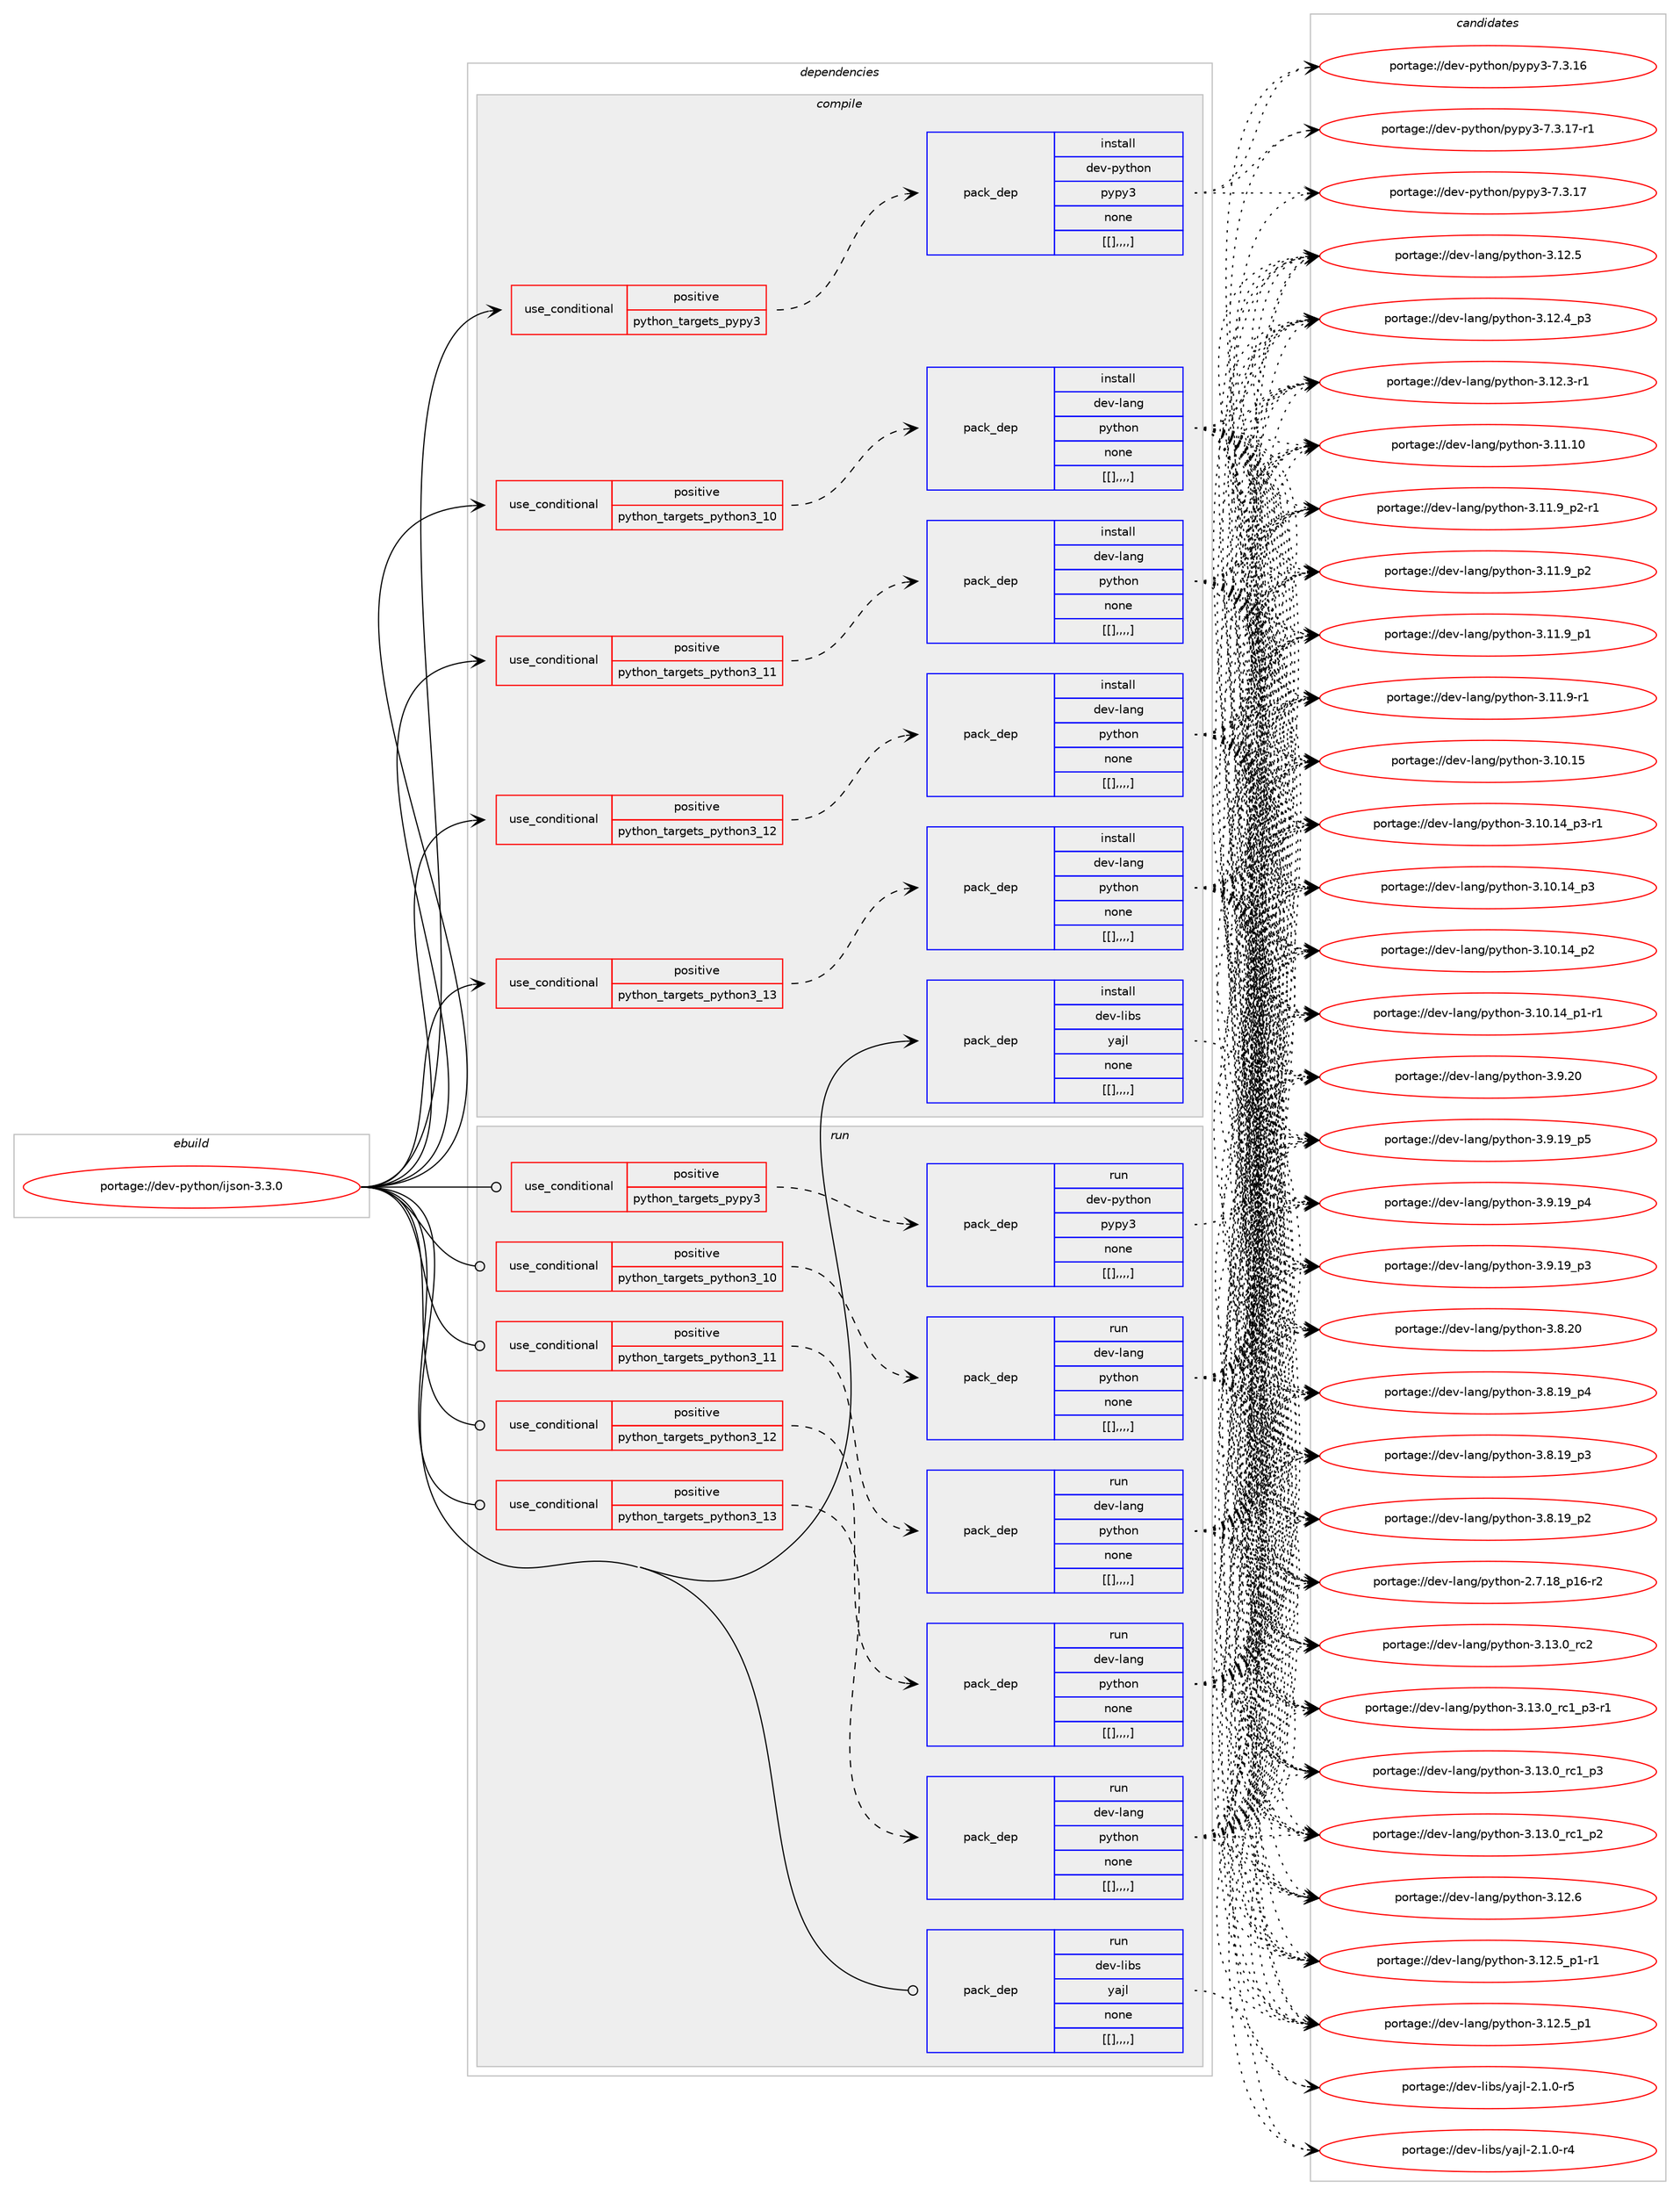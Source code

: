 digraph prolog {

# *************
# Graph options
# *************

newrank=true;
concentrate=true;
compound=true;
graph [rankdir=LR,fontname=Helvetica,fontsize=10,ranksep=1.5];#, ranksep=2.5, nodesep=0.2];
edge  [arrowhead=vee];
node  [fontname=Helvetica,fontsize=10];

# **********
# The ebuild
# **********

subgraph cluster_leftcol {
color=gray;
label=<<i>ebuild</i>>;
id [label="portage://dev-python/ijson-3.3.0", color=red, width=4, href="../dev-python/ijson-3.3.0.svg"];
}

# ****************
# The dependencies
# ****************

subgraph cluster_midcol {
color=gray;
label=<<i>dependencies</i>>;
subgraph cluster_compile {
fillcolor="#eeeeee";
style=filled;
label=<<i>compile</i>>;
subgraph cond34089 {
dependency149021 [label=<<TABLE BORDER="0" CELLBORDER="1" CELLSPACING="0" CELLPADDING="4"><TR><TD ROWSPAN="3" CELLPADDING="10">use_conditional</TD></TR><TR><TD>positive</TD></TR><TR><TD>python_targets_pypy3</TD></TR></TABLE>>, shape=none, color=red];
subgraph pack113714 {
dependency149022 [label=<<TABLE BORDER="0" CELLBORDER="1" CELLSPACING="0" CELLPADDING="4" WIDTH="220"><TR><TD ROWSPAN="6" CELLPADDING="30">pack_dep</TD></TR><TR><TD WIDTH="110">install</TD></TR><TR><TD>dev-python</TD></TR><TR><TD>pypy3</TD></TR><TR><TD>none</TD></TR><TR><TD>[[],,,,]</TD></TR></TABLE>>, shape=none, color=blue];
}
dependency149021:e -> dependency149022:w [weight=20,style="dashed",arrowhead="vee"];
}
id:e -> dependency149021:w [weight=20,style="solid",arrowhead="vee"];
subgraph cond34090 {
dependency149023 [label=<<TABLE BORDER="0" CELLBORDER="1" CELLSPACING="0" CELLPADDING="4"><TR><TD ROWSPAN="3" CELLPADDING="10">use_conditional</TD></TR><TR><TD>positive</TD></TR><TR><TD>python_targets_python3_10</TD></TR></TABLE>>, shape=none, color=red];
subgraph pack113715 {
dependency149024 [label=<<TABLE BORDER="0" CELLBORDER="1" CELLSPACING="0" CELLPADDING="4" WIDTH="220"><TR><TD ROWSPAN="6" CELLPADDING="30">pack_dep</TD></TR><TR><TD WIDTH="110">install</TD></TR><TR><TD>dev-lang</TD></TR><TR><TD>python</TD></TR><TR><TD>none</TD></TR><TR><TD>[[],,,,]</TD></TR></TABLE>>, shape=none, color=blue];
}
dependency149023:e -> dependency149024:w [weight=20,style="dashed",arrowhead="vee"];
}
id:e -> dependency149023:w [weight=20,style="solid",arrowhead="vee"];
subgraph cond34091 {
dependency149025 [label=<<TABLE BORDER="0" CELLBORDER="1" CELLSPACING="0" CELLPADDING="4"><TR><TD ROWSPAN="3" CELLPADDING="10">use_conditional</TD></TR><TR><TD>positive</TD></TR><TR><TD>python_targets_python3_11</TD></TR></TABLE>>, shape=none, color=red];
subgraph pack113716 {
dependency149026 [label=<<TABLE BORDER="0" CELLBORDER="1" CELLSPACING="0" CELLPADDING="4" WIDTH="220"><TR><TD ROWSPAN="6" CELLPADDING="30">pack_dep</TD></TR><TR><TD WIDTH="110">install</TD></TR><TR><TD>dev-lang</TD></TR><TR><TD>python</TD></TR><TR><TD>none</TD></TR><TR><TD>[[],,,,]</TD></TR></TABLE>>, shape=none, color=blue];
}
dependency149025:e -> dependency149026:w [weight=20,style="dashed",arrowhead="vee"];
}
id:e -> dependency149025:w [weight=20,style="solid",arrowhead="vee"];
subgraph cond34092 {
dependency149027 [label=<<TABLE BORDER="0" CELLBORDER="1" CELLSPACING="0" CELLPADDING="4"><TR><TD ROWSPAN="3" CELLPADDING="10">use_conditional</TD></TR><TR><TD>positive</TD></TR><TR><TD>python_targets_python3_12</TD></TR></TABLE>>, shape=none, color=red];
subgraph pack113717 {
dependency149028 [label=<<TABLE BORDER="0" CELLBORDER="1" CELLSPACING="0" CELLPADDING="4" WIDTH="220"><TR><TD ROWSPAN="6" CELLPADDING="30">pack_dep</TD></TR><TR><TD WIDTH="110">install</TD></TR><TR><TD>dev-lang</TD></TR><TR><TD>python</TD></TR><TR><TD>none</TD></TR><TR><TD>[[],,,,]</TD></TR></TABLE>>, shape=none, color=blue];
}
dependency149027:e -> dependency149028:w [weight=20,style="dashed",arrowhead="vee"];
}
id:e -> dependency149027:w [weight=20,style="solid",arrowhead="vee"];
subgraph cond34093 {
dependency149029 [label=<<TABLE BORDER="0" CELLBORDER="1" CELLSPACING="0" CELLPADDING="4"><TR><TD ROWSPAN="3" CELLPADDING="10">use_conditional</TD></TR><TR><TD>positive</TD></TR><TR><TD>python_targets_python3_13</TD></TR></TABLE>>, shape=none, color=red];
subgraph pack113718 {
dependency149030 [label=<<TABLE BORDER="0" CELLBORDER="1" CELLSPACING="0" CELLPADDING="4" WIDTH="220"><TR><TD ROWSPAN="6" CELLPADDING="30">pack_dep</TD></TR><TR><TD WIDTH="110">install</TD></TR><TR><TD>dev-lang</TD></TR><TR><TD>python</TD></TR><TR><TD>none</TD></TR><TR><TD>[[],,,,]</TD></TR></TABLE>>, shape=none, color=blue];
}
dependency149029:e -> dependency149030:w [weight=20,style="dashed",arrowhead="vee"];
}
id:e -> dependency149029:w [weight=20,style="solid",arrowhead="vee"];
subgraph pack113719 {
dependency149031 [label=<<TABLE BORDER="0" CELLBORDER="1" CELLSPACING="0" CELLPADDING="4" WIDTH="220"><TR><TD ROWSPAN="6" CELLPADDING="30">pack_dep</TD></TR><TR><TD WIDTH="110">install</TD></TR><TR><TD>dev-libs</TD></TR><TR><TD>yajl</TD></TR><TR><TD>none</TD></TR><TR><TD>[[],,,,]</TD></TR></TABLE>>, shape=none, color=blue];
}
id:e -> dependency149031:w [weight=20,style="solid",arrowhead="vee"];
}
subgraph cluster_compileandrun {
fillcolor="#eeeeee";
style=filled;
label=<<i>compile and run</i>>;
}
subgraph cluster_run {
fillcolor="#eeeeee";
style=filled;
label=<<i>run</i>>;
subgraph cond34094 {
dependency149032 [label=<<TABLE BORDER="0" CELLBORDER="1" CELLSPACING="0" CELLPADDING="4"><TR><TD ROWSPAN="3" CELLPADDING="10">use_conditional</TD></TR><TR><TD>positive</TD></TR><TR><TD>python_targets_pypy3</TD></TR></TABLE>>, shape=none, color=red];
subgraph pack113720 {
dependency149033 [label=<<TABLE BORDER="0" CELLBORDER="1" CELLSPACING="0" CELLPADDING="4" WIDTH="220"><TR><TD ROWSPAN="6" CELLPADDING="30">pack_dep</TD></TR><TR><TD WIDTH="110">run</TD></TR><TR><TD>dev-python</TD></TR><TR><TD>pypy3</TD></TR><TR><TD>none</TD></TR><TR><TD>[[],,,,]</TD></TR></TABLE>>, shape=none, color=blue];
}
dependency149032:e -> dependency149033:w [weight=20,style="dashed",arrowhead="vee"];
}
id:e -> dependency149032:w [weight=20,style="solid",arrowhead="odot"];
subgraph cond34095 {
dependency149034 [label=<<TABLE BORDER="0" CELLBORDER="1" CELLSPACING="0" CELLPADDING="4"><TR><TD ROWSPAN="3" CELLPADDING="10">use_conditional</TD></TR><TR><TD>positive</TD></TR><TR><TD>python_targets_python3_10</TD></TR></TABLE>>, shape=none, color=red];
subgraph pack113721 {
dependency149035 [label=<<TABLE BORDER="0" CELLBORDER="1" CELLSPACING="0" CELLPADDING="4" WIDTH="220"><TR><TD ROWSPAN="6" CELLPADDING="30">pack_dep</TD></TR><TR><TD WIDTH="110">run</TD></TR><TR><TD>dev-lang</TD></TR><TR><TD>python</TD></TR><TR><TD>none</TD></TR><TR><TD>[[],,,,]</TD></TR></TABLE>>, shape=none, color=blue];
}
dependency149034:e -> dependency149035:w [weight=20,style="dashed",arrowhead="vee"];
}
id:e -> dependency149034:w [weight=20,style="solid",arrowhead="odot"];
subgraph cond34096 {
dependency149036 [label=<<TABLE BORDER="0" CELLBORDER="1" CELLSPACING="0" CELLPADDING="4"><TR><TD ROWSPAN="3" CELLPADDING="10">use_conditional</TD></TR><TR><TD>positive</TD></TR><TR><TD>python_targets_python3_11</TD></TR></TABLE>>, shape=none, color=red];
subgraph pack113722 {
dependency149037 [label=<<TABLE BORDER="0" CELLBORDER="1" CELLSPACING="0" CELLPADDING="4" WIDTH="220"><TR><TD ROWSPAN="6" CELLPADDING="30">pack_dep</TD></TR><TR><TD WIDTH="110">run</TD></TR><TR><TD>dev-lang</TD></TR><TR><TD>python</TD></TR><TR><TD>none</TD></TR><TR><TD>[[],,,,]</TD></TR></TABLE>>, shape=none, color=blue];
}
dependency149036:e -> dependency149037:w [weight=20,style="dashed",arrowhead="vee"];
}
id:e -> dependency149036:w [weight=20,style="solid",arrowhead="odot"];
subgraph cond34097 {
dependency149038 [label=<<TABLE BORDER="0" CELLBORDER="1" CELLSPACING="0" CELLPADDING="4"><TR><TD ROWSPAN="3" CELLPADDING="10">use_conditional</TD></TR><TR><TD>positive</TD></TR><TR><TD>python_targets_python3_12</TD></TR></TABLE>>, shape=none, color=red];
subgraph pack113723 {
dependency149039 [label=<<TABLE BORDER="0" CELLBORDER="1" CELLSPACING="0" CELLPADDING="4" WIDTH="220"><TR><TD ROWSPAN="6" CELLPADDING="30">pack_dep</TD></TR><TR><TD WIDTH="110">run</TD></TR><TR><TD>dev-lang</TD></TR><TR><TD>python</TD></TR><TR><TD>none</TD></TR><TR><TD>[[],,,,]</TD></TR></TABLE>>, shape=none, color=blue];
}
dependency149038:e -> dependency149039:w [weight=20,style="dashed",arrowhead="vee"];
}
id:e -> dependency149038:w [weight=20,style="solid",arrowhead="odot"];
subgraph cond34098 {
dependency149040 [label=<<TABLE BORDER="0" CELLBORDER="1" CELLSPACING="0" CELLPADDING="4"><TR><TD ROWSPAN="3" CELLPADDING="10">use_conditional</TD></TR><TR><TD>positive</TD></TR><TR><TD>python_targets_python3_13</TD></TR></TABLE>>, shape=none, color=red];
subgraph pack113724 {
dependency149041 [label=<<TABLE BORDER="0" CELLBORDER="1" CELLSPACING="0" CELLPADDING="4" WIDTH="220"><TR><TD ROWSPAN="6" CELLPADDING="30">pack_dep</TD></TR><TR><TD WIDTH="110">run</TD></TR><TR><TD>dev-lang</TD></TR><TR><TD>python</TD></TR><TR><TD>none</TD></TR><TR><TD>[[],,,,]</TD></TR></TABLE>>, shape=none, color=blue];
}
dependency149040:e -> dependency149041:w [weight=20,style="dashed",arrowhead="vee"];
}
id:e -> dependency149040:w [weight=20,style="solid",arrowhead="odot"];
subgraph pack113725 {
dependency149042 [label=<<TABLE BORDER="0" CELLBORDER="1" CELLSPACING="0" CELLPADDING="4" WIDTH="220"><TR><TD ROWSPAN="6" CELLPADDING="30">pack_dep</TD></TR><TR><TD WIDTH="110">run</TD></TR><TR><TD>dev-libs</TD></TR><TR><TD>yajl</TD></TR><TR><TD>none</TD></TR><TR><TD>[[],,,,]</TD></TR></TABLE>>, shape=none, color=blue];
}
id:e -> dependency149042:w [weight=20,style="solid",arrowhead="odot"];
}
}

# **************
# The candidates
# **************

subgraph cluster_choices {
rank=same;
color=gray;
label=<<i>candidates</i>>;

subgraph choice113714 {
color=black;
nodesep=1;
choice100101118451121211161041111104711212111212151455546514649554511449 [label="portage://dev-python/pypy3-7.3.17-r1", color=red, width=4,href="../dev-python/pypy3-7.3.17-r1.svg"];
choice10010111845112121116104111110471121211121215145554651464955 [label="portage://dev-python/pypy3-7.3.17", color=red, width=4,href="../dev-python/pypy3-7.3.17.svg"];
choice10010111845112121116104111110471121211121215145554651464954 [label="portage://dev-python/pypy3-7.3.16", color=red, width=4,href="../dev-python/pypy3-7.3.16.svg"];
dependency149022:e -> choice100101118451121211161041111104711212111212151455546514649554511449:w [style=dotted,weight="100"];
dependency149022:e -> choice10010111845112121116104111110471121211121215145554651464955:w [style=dotted,weight="100"];
dependency149022:e -> choice10010111845112121116104111110471121211121215145554651464954:w [style=dotted,weight="100"];
}
subgraph choice113715 {
color=black;
nodesep=1;
choice10010111845108971101034711212111610411111045514649514648951149950 [label="portage://dev-lang/python-3.13.0_rc2", color=red, width=4,href="../dev-lang/python-3.13.0_rc2.svg"];
choice1001011184510897110103471121211161041111104551464951464895114994995112514511449 [label="portage://dev-lang/python-3.13.0_rc1_p3-r1", color=red, width=4,href="../dev-lang/python-3.13.0_rc1_p3-r1.svg"];
choice100101118451089711010347112121116104111110455146495146489511499499511251 [label="portage://dev-lang/python-3.13.0_rc1_p3", color=red, width=4,href="../dev-lang/python-3.13.0_rc1_p3.svg"];
choice100101118451089711010347112121116104111110455146495146489511499499511250 [label="portage://dev-lang/python-3.13.0_rc1_p2", color=red, width=4,href="../dev-lang/python-3.13.0_rc1_p2.svg"];
choice10010111845108971101034711212111610411111045514649504654 [label="portage://dev-lang/python-3.12.6", color=red, width=4,href="../dev-lang/python-3.12.6.svg"];
choice1001011184510897110103471121211161041111104551464950465395112494511449 [label="portage://dev-lang/python-3.12.5_p1-r1", color=red, width=4,href="../dev-lang/python-3.12.5_p1-r1.svg"];
choice100101118451089711010347112121116104111110455146495046539511249 [label="portage://dev-lang/python-3.12.5_p1", color=red, width=4,href="../dev-lang/python-3.12.5_p1.svg"];
choice10010111845108971101034711212111610411111045514649504653 [label="portage://dev-lang/python-3.12.5", color=red, width=4,href="../dev-lang/python-3.12.5.svg"];
choice100101118451089711010347112121116104111110455146495046529511251 [label="portage://dev-lang/python-3.12.4_p3", color=red, width=4,href="../dev-lang/python-3.12.4_p3.svg"];
choice100101118451089711010347112121116104111110455146495046514511449 [label="portage://dev-lang/python-3.12.3-r1", color=red, width=4,href="../dev-lang/python-3.12.3-r1.svg"];
choice1001011184510897110103471121211161041111104551464949464948 [label="portage://dev-lang/python-3.11.10", color=red, width=4,href="../dev-lang/python-3.11.10.svg"];
choice1001011184510897110103471121211161041111104551464949465795112504511449 [label="portage://dev-lang/python-3.11.9_p2-r1", color=red, width=4,href="../dev-lang/python-3.11.9_p2-r1.svg"];
choice100101118451089711010347112121116104111110455146494946579511250 [label="portage://dev-lang/python-3.11.9_p2", color=red, width=4,href="../dev-lang/python-3.11.9_p2.svg"];
choice100101118451089711010347112121116104111110455146494946579511249 [label="portage://dev-lang/python-3.11.9_p1", color=red, width=4,href="../dev-lang/python-3.11.9_p1.svg"];
choice100101118451089711010347112121116104111110455146494946574511449 [label="portage://dev-lang/python-3.11.9-r1", color=red, width=4,href="../dev-lang/python-3.11.9-r1.svg"];
choice1001011184510897110103471121211161041111104551464948464953 [label="portage://dev-lang/python-3.10.15", color=red, width=4,href="../dev-lang/python-3.10.15.svg"];
choice100101118451089711010347112121116104111110455146494846495295112514511449 [label="portage://dev-lang/python-3.10.14_p3-r1", color=red, width=4,href="../dev-lang/python-3.10.14_p3-r1.svg"];
choice10010111845108971101034711212111610411111045514649484649529511251 [label="portage://dev-lang/python-3.10.14_p3", color=red, width=4,href="../dev-lang/python-3.10.14_p3.svg"];
choice10010111845108971101034711212111610411111045514649484649529511250 [label="portage://dev-lang/python-3.10.14_p2", color=red, width=4,href="../dev-lang/python-3.10.14_p2.svg"];
choice100101118451089711010347112121116104111110455146494846495295112494511449 [label="portage://dev-lang/python-3.10.14_p1-r1", color=red, width=4,href="../dev-lang/python-3.10.14_p1-r1.svg"];
choice10010111845108971101034711212111610411111045514657465048 [label="portage://dev-lang/python-3.9.20", color=red, width=4,href="../dev-lang/python-3.9.20.svg"];
choice100101118451089711010347112121116104111110455146574649579511253 [label="portage://dev-lang/python-3.9.19_p5", color=red, width=4,href="../dev-lang/python-3.9.19_p5.svg"];
choice100101118451089711010347112121116104111110455146574649579511252 [label="portage://dev-lang/python-3.9.19_p4", color=red, width=4,href="../dev-lang/python-3.9.19_p4.svg"];
choice100101118451089711010347112121116104111110455146574649579511251 [label="portage://dev-lang/python-3.9.19_p3", color=red, width=4,href="../dev-lang/python-3.9.19_p3.svg"];
choice10010111845108971101034711212111610411111045514656465048 [label="portage://dev-lang/python-3.8.20", color=red, width=4,href="../dev-lang/python-3.8.20.svg"];
choice100101118451089711010347112121116104111110455146564649579511252 [label="portage://dev-lang/python-3.8.19_p4", color=red, width=4,href="../dev-lang/python-3.8.19_p4.svg"];
choice100101118451089711010347112121116104111110455146564649579511251 [label="portage://dev-lang/python-3.8.19_p3", color=red, width=4,href="../dev-lang/python-3.8.19_p3.svg"];
choice100101118451089711010347112121116104111110455146564649579511250 [label="portage://dev-lang/python-3.8.19_p2", color=red, width=4,href="../dev-lang/python-3.8.19_p2.svg"];
choice100101118451089711010347112121116104111110455046554649569511249544511450 [label="portage://dev-lang/python-2.7.18_p16-r2", color=red, width=4,href="../dev-lang/python-2.7.18_p16-r2.svg"];
dependency149024:e -> choice10010111845108971101034711212111610411111045514649514648951149950:w [style=dotted,weight="100"];
dependency149024:e -> choice1001011184510897110103471121211161041111104551464951464895114994995112514511449:w [style=dotted,weight="100"];
dependency149024:e -> choice100101118451089711010347112121116104111110455146495146489511499499511251:w [style=dotted,weight="100"];
dependency149024:e -> choice100101118451089711010347112121116104111110455146495146489511499499511250:w [style=dotted,weight="100"];
dependency149024:e -> choice10010111845108971101034711212111610411111045514649504654:w [style=dotted,weight="100"];
dependency149024:e -> choice1001011184510897110103471121211161041111104551464950465395112494511449:w [style=dotted,weight="100"];
dependency149024:e -> choice100101118451089711010347112121116104111110455146495046539511249:w [style=dotted,weight="100"];
dependency149024:e -> choice10010111845108971101034711212111610411111045514649504653:w [style=dotted,weight="100"];
dependency149024:e -> choice100101118451089711010347112121116104111110455146495046529511251:w [style=dotted,weight="100"];
dependency149024:e -> choice100101118451089711010347112121116104111110455146495046514511449:w [style=dotted,weight="100"];
dependency149024:e -> choice1001011184510897110103471121211161041111104551464949464948:w [style=dotted,weight="100"];
dependency149024:e -> choice1001011184510897110103471121211161041111104551464949465795112504511449:w [style=dotted,weight="100"];
dependency149024:e -> choice100101118451089711010347112121116104111110455146494946579511250:w [style=dotted,weight="100"];
dependency149024:e -> choice100101118451089711010347112121116104111110455146494946579511249:w [style=dotted,weight="100"];
dependency149024:e -> choice100101118451089711010347112121116104111110455146494946574511449:w [style=dotted,weight="100"];
dependency149024:e -> choice1001011184510897110103471121211161041111104551464948464953:w [style=dotted,weight="100"];
dependency149024:e -> choice100101118451089711010347112121116104111110455146494846495295112514511449:w [style=dotted,weight="100"];
dependency149024:e -> choice10010111845108971101034711212111610411111045514649484649529511251:w [style=dotted,weight="100"];
dependency149024:e -> choice10010111845108971101034711212111610411111045514649484649529511250:w [style=dotted,weight="100"];
dependency149024:e -> choice100101118451089711010347112121116104111110455146494846495295112494511449:w [style=dotted,weight="100"];
dependency149024:e -> choice10010111845108971101034711212111610411111045514657465048:w [style=dotted,weight="100"];
dependency149024:e -> choice100101118451089711010347112121116104111110455146574649579511253:w [style=dotted,weight="100"];
dependency149024:e -> choice100101118451089711010347112121116104111110455146574649579511252:w [style=dotted,weight="100"];
dependency149024:e -> choice100101118451089711010347112121116104111110455146574649579511251:w [style=dotted,weight="100"];
dependency149024:e -> choice10010111845108971101034711212111610411111045514656465048:w [style=dotted,weight="100"];
dependency149024:e -> choice100101118451089711010347112121116104111110455146564649579511252:w [style=dotted,weight="100"];
dependency149024:e -> choice100101118451089711010347112121116104111110455146564649579511251:w [style=dotted,weight="100"];
dependency149024:e -> choice100101118451089711010347112121116104111110455146564649579511250:w [style=dotted,weight="100"];
dependency149024:e -> choice100101118451089711010347112121116104111110455046554649569511249544511450:w [style=dotted,weight="100"];
}
subgraph choice113716 {
color=black;
nodesep=1;
choice10010111845108971101034711212111610411111045514649514648951149950 [label="portage://dev-lang/python-3.13.0_rc2", color=red, width=4,href="../dev-lang/python-3.13.0_rc2.svg"];
choice1001011184510897110103471121211161041111104551464951464895114994995112514511449 [label="portage://dev-lang/python-3.13.0_rc1_p3-r1", color=red, width=4,href="../dev-lang/python-3.13.0_rc1_p3-r1.svg"];
choice100101118451089711010347112121116104111110455146495146489511499499511251 [label="portage://dev-lang/python-3.13.0_rc1_p3", color=red, width=4,href="../dev-lang/python-3.13.0_rc1_p3.svg"];
choice100101118451089711010347112121116104111110455146495146489511499499511250 [label="portage://dev-lang/python-3.13.0_rc1_p2", color=red, width=4,href="../dev-lang/python-3.13.0_rc1_p2.svg"];
choice10010111845108971101034711212111610411111045514649504654 [label="portage://dev-lang/python-3.12.6", color=red, width=4,href="../dev-lang/python-3.12.6.svg"];
choice1001011184510897110103471121211161041111104551464950465395112494511449 [label="portage://dev-lang/python-3.12.5_p1-r1", color=red, width=4,href="../dev-lang/python-3.12.5_p1-r1.svg"];
choice100101118451089711010347112121116104111110455146495046539511249 [label="portage://dev-lang/python-3.12.5_p1", color=red, width=4,href="../dev-lang/python-3.12.5_p1.svg"];
choice10010111845108971101034711212111610411111045514649504653 [label="portage://dev-lang/python-3.12.5", color=red, width=4,href="../dev-lang/python-3.12.5.svg"];
choice100101118451089711010347112121116104111110455146495046529511251 [label="portage://dev-lang/python-3.12.4_p3", color=red, width=4,href="../dev-lang/python-3.12.4_p3.svg"];
choice100101118451089711010347112121116104111110455146495046514511449 [label="portage://dev-lang/python-3.12.3-r1", color=red, width=4,href="../dev-lang/python-3.12.3-r1.svg"];
choice1001011184510897110103471121211161041111104551464949464948 [label="portage://dev-lang/python-3.11.10", color=red, width=4,href="../dev-lang/python-3.11.10.svg"];
choice1001011184510897110103471121211161041111104551464949465795112504511449 [label="portage://dev-lang/python-3.11.9_p2-r1", color=red, width=4,href="../dev-lang/python-3.11.9_p2-r1.svg"];
choice100101118451089711010347112121116104111110455146494946579511250 [label="portage://dev-lang/python-3.11.9_p2", color=red, width=4,href="../dev-lang/python-3.11.9_p2.svg"];
choice100101118451089711010347112121116104111110455146494946579511249 [label="portage://dev-lang/python-3.11.9_p1", color=red, width=4,href="../dev-lang/python-3.11.9_p1.svg"];
choice100101118451089711010347112121116104111110455146494946574511449 [label="portage://dev-lang/python-3.11.9-r1", color=red, width=4,href="../dev-lang/python-3.11.9-r1.svg"];
choice1001011184510897110103471121211161041111104551464948464953 [label="portage://dev-lang/python-3.10.15", color=red, width=4,href="../dev-lang/python-3.10.15.svg"];
choice100101118451089711010347112121116104111110455146494846495295112514511449 [label="portage://dev-lang/python-3.10.14_p3-r1", color=red, width=4,href="../dev-lang/python-3.10.14_p3-r1.svg"];
choice10010111845108971101034711212111610411111045514649484649529511251 [label="portage://dev-lang/python-3.10.14_p3", color=red, width=4,href="../dev-lang/python-3.10.14_p3.svg"];
choice10010111845108971101034711212111610411111045514649484649529511250 [label="portage://dev-lang/python-3.10.14_p2", color=red, width=4,href="../dev-lang/python-3.10.14_p2.svg"];
choice100101118451089711010347112121116104111110455146494846495295112494511449 [label="portage://dev-lang/python-3.10.14_p1-r1", color=red, width=4,href="../dev-lang/python-3.10.14_p1-r1.svg"];
choice10010111845108971101034711212111610411111045514657465048 [label="portage://dev-lang/python-3.9.20", color=red, width=4,href="../dev-lang/python-3.9.20.svg"];
choice100101118451089711010347112121116104111110455146574649579511253 [label="portage://dev-lang/python-3.9.19_p5", color=red, width=4,href="../dev-lang/python-3.9.19_p5.svg"];
choice100101118451089711010347112121116104111110455146574649579511252 [label="portage://dev-lang/python-3.9.19_p4", color=red, width=4,href="../dev-lang/python-3.9.19_p4.svg"];
choice100101118451089711010347112121116104111110455146574649579511251 [label="portage://dev-lang/python-3.9.19_p3", color=red, width=4,href="../dev-lang/python-3.9.19_p3.svg"];
choice10010111845108971101034711212111610411111045514656465048 [label="portage://dev-lang/python-3.8.20", color=red, width=4,href="../dev-lang/python-3.8.20.svg"];
choice100101118451089711010347112121116104111110455146564649579511252 [label="portage://dev-lang/python-3.8.19_p4", color=red, width=4,href="../dev-lang/python-3.8.19_p4.svg"];
choice100101118451089711010347112121116104111110455146564649579511251 [label="portage://dev-lang/python-3.8.19_p3", color=red, width=4,href="../dev-lang/python-3.8.19_p3.svg"];
choice100101118451089711010347112121116104111110455146564649579511250 [label="portage://dev-lang/python-3.8.19_p2", color=red, width=4,href="../dev-lang/python-3.8.19_p2.svg"];
choice100101118451089711010347112121116104111110455046554649569511249544511450 [label="portage://dev-lang/python-2.7.18_p16-r2", color=red, width=4,href="../dev-lang/python-2.7.18_p16-r2.svg"];
dependency149026:e -> choice10010111845108971101034711212111610411111045514649514648951149950:w [style=dotted,weight="100"];
dependency149026:e -> choice1001011184510897110103471121211161041111104551464951464895114994995112514511449:w [style=dotted,weight="100"];
dependency149026:e -> choice100101118451089711010347112121116104111110455146495146489511499499511251:w [style=dotted,weight="100"];
dependency149026:e -> choice100101118451089711010347112121116104111110455146495146489511499499511250:w [style=dotted,weight="100"];
dependency149026:e -> choice10010111845108971101034711212111610411111045514649504654:w [style=dotted,weight="100"];
dependency149026:e -> choice1001011184510897110103471121211161041111104551464950465395112494511449:w [style=dotted,weight="100"];
dependency149026:e -> choice100101118451089711010347112121116104111110455146495046539511249:w [style=dotted,weight="100"];
dependency149026:e -> choice10010111845108971101034711212111610411111045514649504653:w [style=dotted,weight="100"];
dependency149026:e -> choice100101118451089711010347112121116104111110455146495046529511251:w [style=dotted,weight="100"];
dependency149026:e -> choice100101118451089711010347112121116104111110455146495046514511449:w [style=dotted,weight="100"];
dependency149026:e -> choice1001011184510897110103471121211161041111104551464949464948:w [style=dotted,weight="100"];
dependency149026:e -> choice1001011184510897110103471121211161041111104551464949465795112504511449:w [style=dotted,weight="100"];
dependency149026:e -> choice100101118451089711010347112121116104111110455146494946579511250:w [style=dotted,weight="100"];
dependency149026:e -> choice100101118451089711010347112121116104111110455146494946579511249:w [style=dotted,weight="100"];
dependency149026:e -> choice100101118451089711010347112121116104111110455146494946574511449:w [style=dotted,weight="100"];
dependency149026:e -> choice1001011184510897110103471121211161041111104551464948464953:w [style=dotted,weight="100"];
dependency149026:e -> choice100101118451089711010347112121116104111110455146494846495295112514511449:w [style=dotted,weight="100"];
dependency149026:e -> choice10010111845108971101034711212111610411111045514649484649529511251:w [style=dotted,weight="100"];
dependency149026:e -> choice10010111845108971101034711212111610411111045514649484649529511250:w [style=dotted,weight="100"];
dependency149026:e -> choice100101118451089711010347112121116104111110455146494846495295112494511449:w [style=dotted,weight="100"];
dependency149026:e -> choice10010111845108971101034711212111610411111045514657465048:w [style=dotted,weight="100"];
dependency149026:e -> choice100101118451089711010347112121116104111110455146574649579511253:w [style=dotted,weight="100"];
dependency149026:e -> choice100101118451089711010347112121116104111110455146574649579511252:w [style=dotted,weight="100"];
dependency149026:e -> choice100101118451089711010347112121116104111110455146574649579511251:w [style=dotted,weight="100"];
dependency149026:e -> choice10010111845108971101034711212111610411111045514656465048:w [style=dotted,weight="100"];
dependency149026:e -> choice100101118451089711010347112121116104111110455146564649579511252:w [style=dotted,weight="100"];
dependency149026:e -> choice100101118451089711010347112121116104111110455146564649579511251:w [style=dotted,weight="100"];
dependency149026:e -> choice100101118451089711010347112121116104111110455146564649579511250:w [style=dotted,weight="100"];
dependency149026:e -> choice100101118451089711010347112121116104111110455046554649569511249544511450:w [style=dotted,weight="100"];
}
subgraph choice113717 {
color=black;
nodesep=1;
choice10010111845108971101034711212111610411111045514649514648951149950 [label="portage://dev-lang/python-3.13.0_rc2", color=red, width=4,href="../dev-lang/python-3.13.0_rc2.svg"];
choice1001011184510897110103471121211161041111104551464951464895114994995112514511449 [label="portage://dev-lang/python-3.13.0_rc1_p3-r1", color=red, width=4,href="../dev-lang/python-3.13.0_rc1_p3-r1.svg"];
choice100101118451089711010347112121116104111110455146495146489511499499511251 [label="portage://dev-lang/python-3.13.0_rc1_p3", color=red, width=4,href="../dev-lang/python-3.13.0_rc1_p3.svg"];
choice100101118451089711010347112121116104111110455146495146489511499499511250 [label="portage://dev-lang/python-3.13.0_rc1_p2", color=red, width=4,href="../dev-lang/python-3.13.0_rc1_p2.svg"];
choice10010111845108971101034711212111610411111045514649504654 [label="portage://dev-lang/python-3.12.6", color=red, width=4,href="../dev-lang/python-3.12.6.svg"];
choice1001011184510897110103471121211161041111104551464950465395112494511449 [label="portage://dev-lang/python-3.12.5_p1-r1", color=red, width=4,href="../dev-lang/python-3.12.5_p1-r1.svg"];
choice100101118451089711010347112121116104111110455146495046539511249 [label="portage://dev-lang/python-3.12.5_p1", color=red, width=4,href="../dev-lang/python-3.12.5_p1.svg"];
choice10010111845108971101034711212111610411111045514649504653 [label="portage://dev-lang/python-3.12.5", color=red, width=4,href="../dev-lang/python-3.12.5.svg"];
choice100101118451089711010347112121116104111110455146495046529511251 [label="portage://dev-lang/python-3.12.4_p3", color=red, width=4,href="../dev-lang/python-3.12.4_p3.svg"];
choice100101118451089711010347112121116104111110455146495046514511449 [label="portage://dev-lang/python-3.12.3-r1", color=red, width=4,href="../dev-lang/python-3.12.3-r1.svg"];
choice1001011184510897110103471121211161041111104551464949464948 [label="portage://dev-lang/python-3.11.10", color=red, width=4,href="../dev-lang/python-3.11.10.svg"];
choice1001011184510897110103471121211161041111104551464949465795112504511449 [label="portage://dev-lang/python-3.11.9_p2-r1", color=red, width=4,href="../dev-lang/python-3.11.9_p2-r1.svg"];
choice100101118451089711010347112121116104111110455146494946579511250 [label="portage://dev-lang/python-3.11.9_p2", color=red, width=4,href="../dev-lang/python-3.11.9_p2.svg"];
choice100101118451089711010347112121116104111110455146494946579511249 [label="portage://dev-lang/python-3.11.9_p1", color=red, width=4,href="../dev-lang/python-3.11.9_p1.svg"];
choice100101118451089711010347112121116104111110455146494946574511449 [label="portage://dev-lang/python-3.11.9-r1", color=red, width=4,href="../dev-lang/python-3.11.9-r1.svg"];
choice1001011184510897110103471121211161041111104551464948464953 [label="portage://dev-lang/python-3.10.15", color=red, width=4,href="../dev-lang/python-3.10.15.svg"];
choice100101118451089711010347112121116104111110455146494846495295112514511449 [label="portage://dev-lang/python-3.10.14_p3-r1", color=red, width=4,href="../dev-lang/python-3.10.14_p3-r1.svg"];
choice10010111845108971101034711212111610411111045514649484649529511251 [label="portage://dev-lang/python-3.10.14_p3", color=red, width=4,href="../dev-lang/python-3.10.14_p3.svg"];
choice10010111845108971101034711212111610411111045514649484649529511250 [label="portage://dev-lang/python-3.10.14_p2", color=red, width=4,href="../dev-lang/python-3.10.14_p2.svg"];
choice100101118451089711010347112121116104111110455146494846495295112494511449 [label="portage://dev-lang/python-3.10.14_p1-r1", color=red, width=4,href="../dev-lang/python-3.10.14_p1-r1.svg"];
choice10010111845108971101034711212111610411111045514657465048 [label="portage://dev-lang/python-3.9.20", color=red, width=4,href="../dev-lang/python-3.9.20.svg"];
choice100101118451089711010347112121116104111110455146574649579511253 [label="portage://dev-lang/python-3.9.19_p5", color=red, width=4,href="../dev-lang/python-3.9.19_p5.svg"];
choice100101118451089711010347112121116104111110455146574649579511252 [label="portage://dev-lang/python-3.9.19_p4", color=red, width=4,href="../dev-lang/python-3.9.19_p4.svg"];
choice100101118451089711010347112121116104111110455146574649579511251 [label="portage://dev-lang/python-3.9.19_p3", color=red, width=4,href="../dev-lang/python-3.9.19_p3.svg"];
choice10010111845108971101034711212111610411111045514656465048 [label="portage://dev-lang/python-3.8.20", color=red, width=4,href="../dev-lang/python-3.8.20.svg"];
choice100101118451089711010347112121116104111110455146564649579511252 [label="portage://dev-lang/python-3.8.19_p4", color=red, width=4,href="../dev-lang/python-3.8.19_p4.svg"];
choice100101118451089711010347112121116104111110455146564649579511251 [label="portage://dev-lang/python-3.8.19_p3", color=red, width=4,href="../dev-lang/python-3.8.19_p3.svg"];
choice100101118451089711010347112121116104111110455146564649579511250 [label="portage://dev-lang/python-3.8.19_p2", color=red, width=4,href="../dev-lang/python-3.8.19_p2.svg"];
choice100101118451089711010347112121116104111110455046554649569511249544511450 [label="portage://dev-lang/python-2.7.18_p16-r2", color=red, width=4,href="../dev-lang/python-2.7.18_p16-r2.svg"];
dependency149028:e -> choice10010111845108971101034711212111610411111045514649514648951149950:w [style=dotted,weight="100"];
dependency149028:e -> choice1001011184510897110103471121211161041111104551464951464895114994995112514511449:w [style=dotted,weight="100"];
dependency149028:e -> choice100101118451089711010347112121116104111110455146495146489511499499511251:w [style=dotted,weight="100"];
dependency149028:e -> choice100101118451089711010347112121116104111110455146495146489511499499511250:w [style=dotted,weight="100"];
dependency149028:e -> choice10010111845108971101034711212111610411111045514649504654:w [style=dotted,weight="100"];
dependency149028:e -> choice1001011184510897110103471121211161041111104551464950465395112494511449:w [style=dotted,weight="100"];
dependency149028:e -> choice100101118451089711010347112121116104111110455146495046539511249:w [style=dotted,weight="100"];
dependency149028:e -> choice10010111845108971101034711212111610411111045514649504653:w [style=dotted,weight="100"];
dependency149028:e -> choice100101118451089711010347112121116104111110455146495046529511251:w [style=dotted,weight="100"];
dependency149028:e -> choice100101118451089711010347112121116104111110455146495046514511449:w [style=dotted,weight="100"];
dependency149028:e -> choice1001011184510897110103471121211161041111104551464949464948:w [style=dotted,weight="100"];
dependency149028:e -> choice1001011184510897110103471121211161041111104551464949465795112504511449:w [style=dotted,weight="100"];
dependency149028:e -> choice100101118451089711010347112121116104111110455146494946579511250:w [style=dotted,weight="100"];
dependency149028:e -> choice100101118451089711010347112121116104111110455146494946579511249:w [style=dotted,weight="100"];
dependency149028:e -> choice100101118451089711010347112121116104111110455146494946574511449:w [style=dotted,weight="100"];
dependency149028:e -> choice1001011184510897110103471121211161041111104551464948464953:w [style=dotted,weight="100"];
dependency149028:e -> choice100101118451089711010347112121116104111110455146494846495295112514511449:w [style=dotted,weight="100"];
dependency149028:e -> choice10010111845108971101034711212111610411111045514649484649529511251:w [style=dotted,weight="100"];
dependency149028:e -> choice10010111845108971101034711212111610411111045514649484649529511250:w [style=dotted,weight="100"];
dependency149028:e -> choice100101118451089711010347112121116104111110455146494846495295112494511449:w [style=dotted,weight="100"];
dependency149028:e -> choice10010111845108971101034711212111610411111045514657465048:w [style=dotted,weight="100"];
dependency149028:e -> choice100101118451089711010347112121116104111110455146574649579511253:w [style=dotted,weight="100"];
dependency149028:e -> choice100101118451089711010347112121116104111110455146574649579511252:w [style=dotted,weight="100"];
dependency149028:e -> choice100101118451089711010347112121116104111110455146574649579511251:w [style=dotted,weight="100"];
dependency149028:e -> choice10010111845108971101034711212111610411111045514656465048:w [style=dotted,weight="100"];
dependency149028:e -> choice100101118451089711010347112121116104111110455146564649579511252:w [style=dotted,weight="100"];
dependency149028:e -> choice100101118451089711010347112121116104111110455146564649579511251:w [style=dotted,weight="100"];
dependency149028:e -> choice100101118451089711010347112121116104111110455146564649579511250:w [style=dotted,weight="100"];
dependency149028:e -> choice100101118451089711010347112121116104111110455046554649569511249544511450:w [style=dotted,weight="100"];
}
subgraph choice113718 {
color=black;
nodesep=1;
choice10010111845108971101034711212111610411111045514649514648951149950 [label="portage://dev-lang/python-3.13.0_rc2", color=red, width=4,href="../dev-lang/python-3.13.0_rc2.svg"];
choice1001011184510897110103471121211161041111104551464951464895114994995112514511449 [label="portage://dev-lang/python-3.13.0_rc1_p3-r1", color=red, width=4,href="../dev-lang/python-3.13.0_rc1_p3-r1.svg"];
choice100101118451089711010347112121116104111110455146495146489511499499511251 [label="portage://dev-lang/python-3.13.0_rc1_p3", color=red, width=4,href="../dev-lang/python-3.13.0_rc1_p3.svg"];
choice100101118451089711010347112121116104111110455146495146489511499499511250 [label="portage://dev-lang/python-3.13.0_rc1_p2", color=red, width=4,href="../dev-lang/python-3.13.0_rc1_p2.svg"];
choice10010111845108971101034711212111610411111045514649504654 [label="portage://dev-lang/python-3.12.6", color=red, width=4,href="../dev-lang/python-3.12.6.svg"];
choice1001011184510897110103471121211161041111104551464950465395112494511449 [label="portage://dev-lang/python-3.12.5_p1-r1", color=red, width=4,href="../dev-lang/python-3.12.5_p1-r1.svg"];
choice100101118451089711010347112121116104111110455146495046539511249 [label="portage://dev-lang/python-3.12.5_p1", color=red, width=4,href="../dev-lang/python-3.12.5_p1.svg"];
choice10010111845108971101034711212111610411111045514649504653 [label="portage://dev-lang/python-3.12.5", color=red, width=4,href="../dev-lang/python-3.12.5.svg"];
choice100101118451089711010347112121116104111110455146495046529511251 [label="portage://dev-lang/python-3.12.4_p3", color=red, width=4,href="../dev-lang/python-3.12.4_p3.svg"];
choice100101118451089711010347112121116104111110455146495046514511449 [label="portage://dev-lang/python-3.12.3-r1", color=red, width=4,href="../dev-lang/python-3.12.3-r1.svg"];
choice1001011184510897110103471121211161041111104551464949464948 [label="portage://dev-lang/python-3.11.10", color=red, width=4,href="../dev-lang/python-3.11.10.svg"];
choice1001011184510897110103471121211161041111104551464949465795112504511449 [label="portage://dev-lang/python-3.11.9_p2-r1", color=red, width=4,href="../dev-lang/python-3.11.9_p2-r1.svg"];
choice100101118451089711010347112121116104111110455146494946579511250 [label="portage://dev-lang/python-3.11.9_p2", color=red, width=4,href="../dev-lang/python-3.11.9_p2.svg"];
choice100101118451089711010347112121116104111110455146494946579511249 [label="portage://dev-lang/python-3.11.9_p1", color=red, width=4,href="../dev-lang/python-3.11.9_p1.svg"];
choice100101118451089711010347112121116104111110455146494946574511449 [label="portage://dev-lang/python-3.11.9-r1", color=red, width=4,href="../dev-lang/python-3.11.9-r1.svg"];
choice1001011184510897110103471121211161041111104551464948464953 [label="portage://dev-lang/python-3.10.15", color=red, width=4,href="../dev-lang/python-3.10.15.svg"];
choice100101118451089711010347112121116104111110455146494846495295112514511449 [label="portage://dev-lang/python-3.10.14_p3-r1", color=red, width=4,href="../dev-lang/python-3.10.14_p3-r1.svg"];
choice10010111845108971101034711212111610411111045514649484649529511251 [label="portage://dev-lang/python-3.10.14_p3", color=red, width=4,href="../dev-lang/python-3.10.14_p3.svg"];
choice10010111845108971101034711212111610411111045514649484649529511250 [label="portage://dev-lang/python-3.10.14_p2", color=red, width=4,href="../dev-lang/python-3.10.14_p2.svg"];
choice100101118451089711010347112121116104111110455146494846495295112494511449 [label="portage://dev-lang/python-3.10.14_p1-r1", color=red, width=4,href="../dev-lang/python-3.10.14_p1-r1.svg"];
choice10010111845108971101034711212111610411111045514657465048 [label="portage://dev-lang/python-3.9.20", color=red, width=4,href="../dev-lang/python-3.9.20.svg"];
choice100101118451089711010347112121116104111110455146574649579511253 [label="portage://dev-lang/python-3.9.19_p5", color=red, width=4,href="../dev-lang/python-3.9.19_p5.svg"];
choice100101118451089711010347112121116104111110455146574649579511252 [label="portage://dev-lang/python-3.9.19_p4", color=red, width=4,href="../dev-lang/python-3.9.19_p4.svg"];
choice100101118451089711010347112121116104111110455146574649579511251 [label="portage://dev-lang/python-3.9.19_p3", color=red, width=4,href="../dev-lang/python-3.9.19_p3.svg"];
choice10010111845108971101034711212111610411111045514656465048 [label="portage://dev-lang/python-3.8.20", color=red, width=4,href="../dev-lang/python-3.8.20.svg"];
choice100101118451089711010347112121116104111110455146564649579511252 [label="portage://dev-lang/python-3.8.19_p4", color=red, width=4,href="../dev-lang/python-3.8.19_p4.svg"];
choice100101118451089711010347112121116104111110455146564649579511251 [label="portage://dev-lang/python-3.8.19_p3", color=red, width=4,href="../dev-lang/python-3.8.19_p3.svg"];
choice100101118451089711010347112121116104111110455146564649579511250 [label="portage://dev-lang/python-3.8.19_p2", color=red, width=4,href="../dev-lang/python-3.8.19_p2.svg"];
choice100101118451089711010347112121116104111110455046554649569511249544511450 [label="portage://dev-lang/python-2.7.18_p16-r2", color=red, width=4,href="../dev-lang/python-2.7.18_p16-r2.svg"];
dependency149030:e -> choice10010111845108971101034711212111610411111045514649514648951149950:w [style=dotted,weight="100"];
dependency149030:e -> choice1001011184510897110103471121211161041111104551464951464895114994995112514511449:w [style=dotted,weight="100"];
dependency149030:e -> choice100101118451089711010347112121116104111110455146495146489511499499511251:w [style=dotted,weight="100"];
dependency149030:e -> choice100101118451089711010347112121116104111110455146495146489511499499511250:w [style=dotted,weight="100"];
dependency149030:e -> choice10010111845108971101034711212111610411111045514649504654:w [style=dotted,weight="100"];
dependency149030:e -> choice1001011184510897110103471121211161041111104551464950465395112494511449:w [style=dotted,weight="100"];
dependency149030:e -> choice100101118451089711010347112121116104111110455146495046539511249:w [style=dotted,weight="100"];
dependency149030:e -> choice10010111845108971101034711212111610411111045514649504653:w [style=dotted,weight="100"];
dependency149030:e -> choice100101118451089711010347112121116104111110455146495046529511251:w [style=dotted,weight="100"];
dependency149030:e -> choice100101118451089711010347112121116104111110455146495046514511449:w [style=dotted,weight="100"];
dependency149030:e -> choice1001011184510897110103471121211161041111104551464949464948:w [style=dotted,weight="100"];
dependency149030:e -> choice1001011184510897110103471121211161041111104551464949465795112504511449:w [style=dotted,weight="100"];
dependency149030:e -> choice100101118451089711010347112121116104111110455146494946579511250:w [style=dotted,weight="100"];
dependency149030:e -> choice100101118451089711010347112121116104111110455146494946579511249:w [style=dotted,weight="100"];
dependency149030:e -> choice100101118451089711010347112121116104111110455146494946574511449:w [style=dotted,weight="100"];
dependency149030:e -> choice1001011184510897110103471121211161041111104551464948464953:w [style=dotted,weight="100"];
dependency149030:e -> choice100101118451089711010347112121116104111110455146494846495295112514511449:w [style=dotted,weight="100"];
dependency149030:e -> choice10010111845108971101034711212111610411111045514649484649529511251:w [style=dotted,weight="100"];
dependency149030:e -> choice10010111845108971101034711212111610411111045514649484649529511250:w [style=dotted,weight="100"];
dependency149030:e -> choice100101118451089711010347112121116104111110455146494846495295112494511449:w [style=dotted,weight="100"];
dependency149030:e -> choice10010111845108971101034711212111610411111045514657465048:w [style=dotted,weight="100"];
dependency149030:e -> choice100101118451089711010347112121116104111110455146574649579511253:w [style=dotted,weight="100"];
dependency149030:e -> choice100101118451089711010347112121116104111110455146574649579511252:w [style=dotted,weight="100"];
dependency149030:e -> choice100101118451089711010347112121116104111110455146574649579511251:w [style=dotted,weight="100"];
dependency149030:e -> choice10010111845108971101034711212111610411111045514656465048:w [style=dotted,weight="100"];
dependency149030:e -> choice100101118451089711010347112121116104111110455146564649579511252:w [style=dotted,weight="100"];
dependency149030:e -> choice100101118451089711010347112121116104111110455146564649579511251:w [style=dotted,weight="100"];
dependency149030:e -> choice100101118451089711010347112121116104111110455146564649579511250:w [style=dotted,weight="100"];
dependency149030:e -> choice100101118451089711010347112121116104111110455046554649569511249544511450:w [style=dotted,weight="100"];
}
subgraph choice113719 {
color=black;
nodesep=1;
choice100101118451081059811547121971061084550464946484511453 [label="portage://dev-libs/yajl-2.1.0-r5", color=red, width=4,href="../dev-libs/yajl-2.1.0-r5.svg"];
choice100101118451081059811547121971061084550464946484511452 [label="portage://dev-libs/yajl-2.1.0-r4", color=red, width=4,href="../dev-libs/yajl-2.1.0-r4.svg"];
dependency149031:e -> choice100101118451081059811547121971061084550464946484511453:w [style=dotted,weight="100"];
dependency149031:e -> choice100101118451081059811547121971061084550464946484511452:w [style=dotted,weight="100"];
}
subgraph choice113720 {
color=black;
nodesep=1;
choice100101118451121211161041111104711212111212151455546514649554511449 [label="portage://dev-python/pypy3-7.3.17-r1", color=red, width=4,href="../dev-python/pypy3-7.3.17-r1.svg"];
choice10010111845112121116104111110471121211121215145554651464955 [label="portage://dev-python/pypy3-7.3.17", color=red, width=4,href="../dev-python/pypy3-7.3.17.svg"];
choice10010111845112121116104111110471121211121215145554651464954 [label="portage://dev-python/pypy3-7.3.16", color=red, width=4,href="../dev-python/pypy3-7.3.16.svg"];
dependency149033:e -> choice100101118451121211161041111104711212111212151455546514649554511449:w [style=dotted,weight="100"];
dependency149033:e -> choice10010111845112121116104111110471121211121215145554651464955:w [style=dotted,weight="100"];
dependency149033:e -> choice10010111845112121116104111110471121211121215145554651464954:w [style=dotted,weight="100"];
}
subgraph choice113721 {
color=black;
nodesep=1;
choice10010111845108971101034711212111610411111045514649514648951149950 [label="portage://dev-lang/python-3.13.0_rc2", color=red, width=4,href="../dev-lang/python-3.13.0_rc2.svg"];
choice1001011184510897110103471121211161041111104551464951464895114994995112514511449 [label="portage://dev-lang/python-3.13.0_rc1_p3-r1", color=red, width=4,href="../dev-lang/python-3.13.0_rc1_p3-r1.svg"];
choice100101118451089711010347112121116104111110455146495146489511499499511251 [label="portage://dev-lang/python-3.13.0_rc1_p3", color=red, width=4,href="../dev-lang/python-3.13.0_rc1_p3.svg"];
choice100101118451089711010347112121116104111110455146495146489511499499511250 [label="portage://dev-lang/python-3.13.0_rc1_p2", color=red, width=4,href="../dev-lang/python-3.13.0_rc1_p2.svg"];
choice10010111845108971101034711212111610411111045514649504654 [label="portage://dev-lang/python-3.12.6", color=red, width=4,href="../dev-lang/python-3.12.6.svg"];
choice1001011184510897110103471121211161041111104551464950465395112494511449 [label="portage://dev-lang/python-3.12.5_p1-r1", color=red, width=4,href="../dev-lang/python-3.12.5_p1-r1.svg"];
choice100101118451089711010347112121116104111110455146495046539511249 [label="portage://dev-lang/python-3.12.5_p1", color=red, width=4,href="../dev-lang/python-3.12.5_p1.svg"];
choice10010111845108971101034711212111610411111045514649504653 [label="portage://dev-lang/python-3.12.5", color=red, width=4,href="../dev-lang/python-3.12.5.svg"];
choice100101118451089711010347112121116104111110455146495046529511251 [label="portage://dev-lang/python-3.12.4_p3", color=red, width=4,href="../dev-lang/python-3.12.4_p3.svg"];
choice100101118451089711010347112121116104111110455146495046514511449 [label="portage://dev-lang/python-3.12.3-r1", color=red, width=4,href="../dev-lang/python-3.12.3-r1.svg"];
choice1001011184510897110103471121211161041111104551464949464948 [label="portage://dev-lang/python-3.11.10", color=red, width=4,href="../dev-lang/python-3.11.10.svg"];
choice1001011184510897110103471121211161041111104551464949465795112504511449 [label="portage://dev-lang/python-3.11.9_p2-r1", color=red, width=4,href="../dev-lang/python-3.11.9_p2-r1.svg"];
choice100101118451089711010347112121116104111110455146494946579511250 [label="portage://dev-lang/python-3.11.9_p2", color=red, width=4,href="../dev-lang/python-3.11.9_p2.svg"];
choice100101118451089711010347112121116104111110455146494946579511249 [label="portage://dev-lang/python-3.11.9_p1", color=red, width=4,href="../dev-lang/python-3.11.9_p1.svg"];
choice100101118451089711010347112121116104111110455146494946574511449 [label="portage://dev-lang/python-3.11.9-r1", color=red, width=4,href="../dev-lang/python-3.11.9-r1.svg"];
choice1001011184510897110103471121211161041111104551464948464953 [label="portage://dev-lang/python-3.10.15", color=red, width=4,href="../dev-lang/python-3.10.15.svg"];
choice100101118451089711010347112121116104111110455146494846495295112514511449 [label="portage://dev-lang/python-3.10.14_p3-r1", color=red, width=4,href="../dev-lang/python-3.10.14_p3-r1.svg"];
choice10010111845108971101034711212111610411111045514649484649529511251 [label="portage://dev-lang/python-3.10.14_p3", color=red, width=4,href="../dev-lang/python-3.10.14_p3.svg"];
choice10010111845108971101034711212111610411111045514649484649529511250 [label="portage://dev-lang/python-3.10.14_p2", color=red, width=4,href="../dev-lang/python-3.10.14_p2.svg"];
choice100101118451089711010347112121116104111110455146494846495295112494511449 [label="portage://dev-lang/python-3.10.14_p1-r1", color=red, width=4,href="../dev-lang/python-3.10.14_p1-r1.svg"];
choice10010111845108971101034711212111610411111045514657465048 [label="portage://dev-lang/python-3.9.20", color=red, width=4,href="../dev-lang/python-3.9.20.svg"];
choice100101118451089711010347112121116104111110455146574649579511253 [label="portage://dev-lang/python-3.9.19_p5", color=red, width=4,href="../dev-lang/python-3.9.19_p5.svg"];
choice100101118451089711010347112121116104111110455146574649579511252 [label="portage://dev-lang/python-3.9.19_p4", color=red, width=4,href="../dev-lang/python-3.9.19_p4.svg"];
choice100101118451089711010347112121116104111110455146574649579511251 [label="portage://dev-lang/python-3.9.19_p3", color=red, width=4,href="../dev-lang/python-3.9.19_p3.svg"];
choice10010111845108971101034711212111610411111045514656465048 [label="portage://dev-lang/python-3.8.20", color=red, width=4,href="../dev-lang/python-3.8.20.svg"];
choice100101118451089711010347112121116104111110455146564649579511252 [label="portage://dev-lang/python-3.8.19_p4", color=red, width=4,href="../dev-lang/python-3.8.19_p4.svg"];
choice100101118451089711010347112121116104111110455146564649579511251 [label="portage://dev-lang/python-3.8.19_p3", color=red, width=4,href="../dev-lang/python-3.8.19_p3.svg"];
choice100101118451089711010347112121116104111110455146564649579511250 [label="portage://dev-lang/python-3.8.19_p2", color=red, width=4,href="../dev-lang/python-3.8.19_p2.svg"];
choice100101118451089711010347112121116104111110455046554649569511249544511450 [label="portage://dev-lang/python-2.7.18_p16-r2", color=red, width=4,href="../dev-lang/python-2.7.18_p16-r2.svg"];
dependency149035:e -> choice10010111845108971101034711212111610411111045514649514648951149950:w [style=dotted,weight="100"];
dependency149035:e -> choice1001011184510897110103471121211161041111104551464951464895114994995112514511449:w [style=dotted,weight="100"];
dependency149035:e -> choice100101118451089711010347112121116104111110455146495146489511499499511251:w [style=dotted,weight="100"];
dependency149035:e -> choice100101118451089711010347112121116104111110455146495146489511499499511250:w [style=dotted,weight="100"];
dependency149035:e -> choice10010111845108971101034711212111610411111045514649504654:w [style=dotted,weight="100"];
dependency149035:e -> choice1001011184510897110103471121211161041111104551464950465395112494511449:w [style=dotted,weight="100"];
dependency149035:e -> choice100101118451089711010347112121116104111110455146495046539511249:w [style=dotted,weight="100"];
dependency149035:e -> choice10010111845108971101034711212111610411111045514649504653:w [style=dotted,weight="100"];
dependency149035:e -> choice100101118451089711010347112121116104111110455146495046529511251:w [style=dotted,weight="100"];
dependency149035:e -> choice100101118451089711010347112121116104111110455146495046514511449:w [style=dotted,weight="100"];
dependency149035:e -> choice1001011184510897110103471121211161041111104551464949464948:w [style=dotted,weight="100"];
dependency149035:e -> choice1001011184510897110103471121211161041111104551464949465795112504511449:w [style=dotted,weight="100"];
dependency149035:e -> choice100101118451089711010347112121116104111110455146494946579511250:w [style=dotted,weight="100"];
dependency149035:e -> choice100101118451089711010347112121116104111110455146494946579511249:w [style=dotted,weight="100"];
dependency149035:e -> choice100101118451089711010347112121116104111110455146494946574511449:w [style=dotted,weight="100"];
dependency149035:e -> choice1001011184510897110103471121211161041111104551464948464953:w [style=dotted,weight="100"];
dependency149035:e -> choice100101118451089711010347112121116104111110455146494846495295112514511449:w [style=dotted,weight="100"];
dependency149035:e -> choice10010111845108971101034711212111610411111045514649484649529511251:w [style=dotted,weight="100"];
dependency149035:e -> choice10010111845108971101034711212111610411111045514649484649529511250:w [style=dotted,weight="100"];
dependency149035:e -> choice100101118451089711010347112121116104111110455146494846495295112494511449:w [style=dotted,weight="100"];
dependency149035:e -> choice10010111845108971101034711212111610411111045514657465048:w [style=dotted,weight="100"];
dependency149035:e -> choice100101118451089711010347112121116104111110455146574649579511253:w [style=dotted,weight="100"];
dependency149035:e -> choice100101118451089711010347112121116104111110455146574649579511252:w [style=dotted,weight="100"];
dependency149035:e -> choice100101118451089711010347112121116104111110455146574649579511251:w [style=dotted,weight="100"];
dependency149035:e -> choice10010111845108971101034711212111610411111045514656465048:w [style=dotted,weight="100"];
dependency149035:e -> choice100101118451089711010347112121116104111110455146564649579511252:w [style=dotted,weight="100"];
dependency149035:e -> choice100101118451089711010347112121116104111110455146564649579511251:w [style=dotted,weight="100"];
dependency149035:e -> choice100101118451089711010347112121116104111110455146564649579511250:w [style=dotted,weight="100"];
dependency149035:e -> choice100101118451089711010347112121116104111110455046554649569511249544511450:w [style=dotted,weight="100"];
}
subgraph choice113722 {
color=black;
nodesep=1;
choice10010111845108971101034711212111610411111045514649514648951149950 [label="portage://dev-lang/python-3.13.0_rc2", color=red, width=4,href="../dev-lang/python-3.13.0_rc2.svg"];
choice1001011184510897110103471121211161041111104551464951464895114994995112514511449 [label="portage://dev-lang/python-3.13.0_rc1_p3-r1", color=red, width=4,href="../dev-lang/python-3.13.0_rc1_p3-r1.svg"];
choice100101118451089711010347112121116104111110455146495146489511499499511251 [label="portage://dev-lang/python-3.13.0_rc1_p3", color=red, width=4,href="../dev-lang/python-3.13.0_rc1_p3.svg"];
choice100101118451089711010347112121116104111110455146495146489511499499511250 [label="portage://dev-lang/python-3.13.0_rc1_p2", color=red, width=4,href="../dev-lang/python-3.13.0_rc1_p2.svg"];
choice10010111845108971101034711212111610411111045514649504654 [label="portage://dev-lang/python-3.12.6", color=red, width=4,href="../dev-lang/python-3.12.6.svg"];
choice1001011184510897110103471121211161041111104551464950465395112494511449 [label="portage://dev-lang/python-3.12.5_p1-r1", color=red, width=4,href="../dev-lang/python-3.12.5_p1-r1.svg"];
choice100101118451089711010347112121116104111110455146495046539511249 [label="portage://dev-lang/python-3.12.5_p1", color=red, width=4,href="../dev-lang/python-3.12.5_p1.svg"];
choice10010111845108971101034711212111610411111045514649504653 [label="portage://dev-lang/python-3.12.5", color=red, width=4,href="../dev-lang/python-3.12.5.svg"];
choice100101118451089711010347112121116104111110455146495046529511251 [label="portage://dev-lang/python-3.12.4_p3", color=red, width=4,href="../dev-lang/python-3.12.4_p3.svg"];
choice100101118451089711010347112121116104111110455146495046514511449 [label="portage://dev-lang/python-3.12.3-r1", color=red, width=4,href="../dev-lang/python-3.12.3-r1.svg"];
choice1001011184510897110103471121211161041111104551464949464948 [label="portage://dev-lang/python-3.11.10", color=red, width=4,href="../dev-lang/python-3.11.10.svg"];
choice1001011184510897110103471121211161041111104551464949465795112504511449 [label="portage://dev-lang/python-3.11.9_p2-r1", color=red, width=4,href="../dev-lang/python-3.11.9_p2-r1.svg"];
choice100101118451089711010347112121116104111110455146494946579511250 [label="portage://dev-lang/python-3.11.9_p2", color=red, width=4,href="../dev-lang/python-3.11.9_p2.svg"];
choice100101118451089711010347112121116104111110455146494946579511249 [label="portage://dev-lang/python-3.11.9_p1", color=red, width=4,href="../dev-lang/python-3.11.9_p1.svg"];
choice100101118451089711010347112121116104111110455146494946574511449 [label="portage://dev-lang/python-3.11.9-r1", color=red, width=4,href="../dev-lang/python-3.11.9-r1.svg"];
choice1001011184510897110103471121211161041111104551464948464953 [label="portage://dev-lang/python-3.10.15", color=red, width=4,href="../dev-lang/python-3.10.15.svg"];
choice100101118451089711010347112121116104111110455146494846495295112514511449 [label="portage://dev-lang/python-3.10.14_p3-r1", color=red, width=4,href="../dev-lang/python-3.10.14_p3-r1.svg"];
choice10010111845108971101034711212111610411111045514649484649529511251 [label="portage://dev-lang/python-3.10.14_p3", color=red, width=4,href="../dev-lang/python-3.10.14_p3.svg"];
choice10010111845108971101034711212111610411111045514649484649529511250 [label="portage://dev-lang/python-3.10.14_p2", color=red, width=4,href="../dev-lang/python-3.10.14_p2.svg"];
choice100101118451089711010347112121116104111110455146494846495295112494511449 [label="portage://dev-lang/python-3.10.14_p1-r1", color=red, width=4,href="../dev-lang/python-3.10.14_p1-r1.svg"];
choice10010111845108971101034711212111610411111045514657465048 [label="portage://dev-lang/python-3.9.20", color=red, width=4,href="../dev-lang/python-3.9.20.svg"];
choice100101118451089711010347112121116104111110455146574649579511253 [label="portage://dev-lang/python-3.9.19_p5", color=red, width=4,href="../dev-lang/python-3.9.19_p5.svg"];
choice100101118451089711010347112121116104111110455146574649579511252 [label="portage://dev-lang/python-3.9.19_p4", color=red, width=4,href="../dev-lang/python-3.9.19_p4.svg"];
choice100101118451089711010347112121116104111110455146574649579511251 [label="portage://dev-lang/python-3.9.19_p3", color=red, width=4,href="../dev-lang/python-3.9.19_p3.svg"];
choice10010111845108971101034711212111610411111045514656465048 [label="portage://dev-lang/python-3.8.20", color=red, width=4,href="../dev-lang/python-3.8.20.svg"];
choice100101118451089711010347112121116104111110455146564649579511252 [label="portage://dev-lang/python-3.8.19_p4", color=red, width=4,href="../dev-lang/python-3.8.19_p4.svg"];
choice100101118451089711010347112121116104111110455146564649579511251 [label="portage://dev-lang/python-3.8.19_p3", color=red, width=4,href="../dev-lang/python-3.8.19_p3.svg"];
choice100101118451089711010347112121116104111110455146564649579511250 [label="portage://dev-lang/python-3.8.19_p2", color=red, width=4,href="../dev-lang/python-3.8.19_p2.svg"];
choice100101118451089711010347112121116104111110455046554649569511249544511450 [label="portage://dev-lang/python-2.7.18_p16-r2", color=red, width=4,href="../dev-lang/python-2.7.18_p16-r2.svg"];
dependency149037:e -> choice10010111845108971101034711212111610411111045514649514648951149950:w [style=dotted,weight="100"];
dependency149037:e -> choice1001011184510897110103471121211161041111104551464951464895114994995112514511449:w [style=dotted,weight="100"];
dependency149037:e -> choice100101118451089711010347112121116104111110455146495146489511499499511251:w [style=dotted,weight="100"];
dependency149037:e -> choice100101118451089711010347112121116104111110455146495146489511499499511250:w [style=dotted,weight="100"];
dependency149037:e -> choice10010111845108971101034711212111610411111045514649504654:w [style=dotted,weight="100"];
dependency149037:e -> choice1001011184510897110103471121211161041111104551464950465395112494511449:w [style=dotted,weight="100"];
dependency149037:e -> choice100101118451089711010347112121116104111110455146495046539511249:w [style=dotted,weight="100"];
dependency149037:e -> choice10010111845108971101034711212111610411111045514649504653:w [style=dotted,weight="100"];
dependency149037:e -> choice100101118451089711010347112121116104111110455146495046529511251:w [style=dotted,weight="100"];
dependency149037:e -> choice100101118451089711010347112121116104111110455146495046514511449:w [style=dotted,weight="100"];
dependency149037:e -> choice1001011184510897110103471121211161041111104551464949464948:w [style=dotted,weight="100"];
dependency149037:e -> choice1001011184510897110103471121211161041111104551464949465795112504511449:w [style=dotted,weight="100"];
dependency149037:e -> choice100101118451089711010347112121116104111110455146494946579511250:w [style=dotted,weight="100"];
dependency149037:e -> choice100101118451089711010347112121116104111110455146494946579511249:w [style=dotted,weight="100"];
dependency149037:e -> choice100101118451089711010347112121116104111110455146494946574511449:w [style=dotted,weight="100"];
dependency149037:e -> choice1001011184510897110103471121211161041111104551464948464953:w [style=dotted,weight="100"];
dependency149037:e -> choice100101118451089711010347112121116104111110455146494846495295112514511449:w [style=dotted,weight="100"];
dependency149037:e -> choice10010111845108971101034711212111610411111045514649484649529511251:w [style=dotted,weight="100"];
dependency149037:e -> choice10010111845108971101034711212111610411111045514649484649529511250:w [style=dotted,weight="100"];
dependency149037:e -> choice100101118451089711010347112121116104111110455146494846495295112494511449:w [style=dotted,weight="100"];
dependency149037:e -> choice10010111845108971101034711212111610411111045514657465048:w [style=dotted,weight="100"];
dependency149037:e -> choice100101118451089711010347112121116104111110455146574649579511253:w [style=dotted,weight="100"];
dependency149037:e -> choice100101118451089711010347112121116104111110455146574649579511252:w [style=dotted,weight="100"];
dependency149037:e -> choice100101118451089711010347112121116104111110455146574649579511251:w [style=dotted,weight="100"];
dependency149037:e -> choice10010111845108971101034711212111610411111045514656465048:w [style=dotted,weight="100"];
dependency149037:e -> choice100101118451089711010347112121116104111110455146564649579511252:w [style=dotted,weight="100"];
dependency149037:e -> choice100101118451089711010347112121116104111110455146564649579511251:w [style=dotted,weight="100"];
dependency149037:e -> choice100101118451089711010347112121116104111110455146564649579511250:w [style=dotted,weight="100"];
dependency149037:e -> choice100101118451089711010347112121116104111110455046554649569511249544511450:w [style=dotted,weight="100"];
}
subgraph choice113723 {
color=black;
nodesep=1;
choice10010111845108971101034711212111610411111045514649514648951149950 [label="portage://dev-lang/python-3.13.0_rc2", color=red, width=4,href="../dev-lang/python-3.13.0_rc2.svg"];
choice1001011184510897110103471121211161041111104551464951464895114994995112514511449 [label="portage://dev-lang/python-3.13.0_rc1_p3-r1", color=red, width=4,href="../dev-lang/python-3.13.0_rc1_p3-r1.svg"];
choice100101118451089711010347112121116104111110455146495146489511499499511251 [label="portage://dev-lang/python-3.13.0_rc1_p3", color=red, width=4,href="../dev-lang/python-3.13.0_rc1_p3.svg"];
choice100101118451089711010347112121116104111110455146495146489511499499511250 [label="portage://dev-lang/python-3.13.0_rc1_p2", color=red, width=4,href="../dev-lang/python-3.13.0_rc1_p2.svg"];
choice10010111845108971101034711212111610411111045514649504654 [label="portage://dev-lang/python-3.12.6", color=red, width=4,href="../dev-lang/python-3.12.6.svg"];
choice1001011184510897110103471121211161041111104551464950465395112494511449 [label="portage://dev-lang/python-3.12.5_p1-r1", color=red, width=4,href="../dev-lang/python-3.12.5_p1-r1.svg"];
choice100101118451089711010347112121116104111110455146495046539511249 [label="portage://dev-lang/python-3.12.5_p1", color=red, width=4,href="../dev-lang/python-3.12.5_p1.svg"];
choice10010111845108971101034711212111610411111045514649504653 [label="portage://dev-lang/python-3.12.5", color=red, width=4,href="../dev-lang/python-3.12.5.svg"];
choice100101118451089711010347112121116104111110455146495046529511251 [label="portage://dev-lang/python-3.12.4_p3", color=red, width=4,href="../dev-lang/python-3.12.4_p3.svg"];
choice100101118451089711010347112121116104111110455146495046514511449 [label="portage://dev-lang/python-3.12.3-r1", color=red, width=4,href="../dev-lang/python-3.12.3-r1.svg"];
choice1001011184510897110103471121211161041111104551464949464948 [label="portage://dev-lang/python-3.11.10", color=red, width=4,href="../dev-lang/python-3.11.10.svg"];
choice1001011184510897110103471121211161041111104551464949465795112504511449 [label="portage://dev-lang/python-3.11.9_p2-r1", color=red, width=4,href="../dev-lang/python-3.11.9_p2-r1.svg"];
choice100101118451089711010347112121116104111110455146494946579511250 [label="portage://dev-lang/python-3.11.9_p2", color=red, width=4,href="../dev-lang/python-3.11.9_p2.svg"];
choice100101118451089711010347112121116104111110455146494946579511249 [label="portage://dev-lang/python-3.11.9_p1", color=red, width=4,href="../dev-lang/python-3.11.9_p1.svg"];
choice100101118451089711010347112121116104111110455146494946574511449 [label="portage://dev-lang/python-3.11.9-r1", color=red, width=4,href="../dev-lang/python-3.11.9-r1.svg"];
choice1001011184510897110103471121211161041111104551464948464953 [label="portage://dev-lang/python-3.10.15", color=red, width=4,href="../dev-lang/python-3.10.15.svg"];
choice100101118451089711010347112121116104111110455146494846495295112514511449 [label="portage://dev-lang/python-3.10.14_p3-r1", color=red, width=4,href="../dev-lang/python-3.10.14_p3-r1.svg"];
choice10010111845108971101034711212111610411111045514649484649529511251 [label="portage://dev-lang/python-3.10.14_p3", color=red, width=4,href="../dev-lang/python-3.10.14_p3.svg"];
choice10010111845108971101034711212111610411111045514649484649529511250 [label="portage://dev-lang/python-3.10.14_p2", color=red, width=4,href="../dev-lang/python-3.10.14_p2.svg"];
choice100101118451089711010347112121116104111110455146494846495295112494511449 [label="portage://dev-lang/python-3.10.14_p1-r1", color=red, width=4,href="../dev-lang/python-3.10.14_p1-r1.svg"];
choice10010111845108971101034711212111610411111045514657465048 [label="portage://dev-lang/python-3.9.20", color=red, width=4,href="../dev-lang/python-3.9.20.svg"];
choice100101118451089711010347112121116104111110455146574649579511253 [label="portage://dev-lang/python-3.9.19_p5", color=red, width=4,href="../dev-lang/python-3.9.19_p5.svg"];
choice100101118451089711010347112121116104111110455146574649579511252 [label="portage://dev-lang/python-3.9.19_p4", color=red, width=4,href="../dev-lang/python-3.9.19_p4.svg"];
choice100101118451089711010347112121116104111110455146574649579511251 [label="portage://dev-lang/python-3.9.19_p3", color=red, width=4,href="../dev-lang/python-3.9.19_p3.svg"];
choice10010111845108971101034711212111610411111045514656465048 [label="portage://dev-lang/python-3.8.20", color=red, width=4,href="../dev-lang/python-3.8.20.svg"];
choice100101118451089711010347112121116104111110455146564649579511252 [label="portage://dev-lang/python-3.8.19_p4", color=red, width=4,href="../dev-lang/python-3.8.19_p4.svg"];
choice100101118451089711010347112121116104111110455146564649579511251 [label="portage://dev-lang/python-3.8.19_p3", color=red, width=4,href="../dev-lang/python-3.8.19_p3.svg"];
choice100101118451089711010347112121116104111110455146564649579511250 [label="portage://dev-lang/python-3.8.19_p2", color=red, width=4,href="../dev-lang/python-3.8.19_p2.svg"];
choice100101118451089711010347112121116104111110455046554649569511249544511450 [label="portage://dev-lang/python-2.7.18_p16-r2", color=red, width=4,href="../dev-lang/python-2.7.18_p16-r2.svg"];
dependency149039:e -> choice10010111845108971101034711212111610411111045514649514648951149950:w [style=dotted,weight="100"];
dependency149039:e -> choice1001011184510897110103471121211161041111104551464951464895114994995112514511449:w [style=dotted,weight="100"];
dependency149039:e -> choice100101118451089711010347112121116104111110455146495146489511499499511251:w [style=dotted,weight="100"];
dependency149039:e -> choice100101118451089711010347112121116104111110455146495146489511499499511250:w [style=dotted,weight="100"];
dependency149039:e -> choice10010111845108971101034711212111610411111045514649504654:w [style=dotted,weight="100"];
dependency149039:e -> choice1001011184510897110103471121211161041111104551464950465395112494511449:w [style=dotted,weight="100"];
dependency149039:e -> choice100101118451089711010347112121116104111110455146495046539511249:w [style=dotted,weight="100"];
dependency149039:e -> choice10010111845108971101034711212111610411111045514649504653:w [style=dotted,weight="100"];
dependency149039:e -> choice100101118451089711010347112121116104111110455146495046529511251:w [style=dotted,weight="100"];
dependency149039:e -> choice100101118451089711010347112121116104111110455146495046514511449:w [style=dotted,weight="100"];
dependency149039:e -> choice1001011184510897110103471121211161041111104551464949464948:w [style=dotted,weight="100"];
dependency149039:e -> choice1001011184510897110103471121211161041111104551464949465795112504511449:w [style=dotted,weight="100"];
dependency149039:e -> choice100101118451089711010347112121116104111110455146494946579511250:w [style=dotted,weight="100"];
dependency149039:e -> choice100101118451089711010347112121116104111110455146494946579511249:w [style=dotted,weight="100"];
dependency149039:e -> choice100101118451089711010347112121116104111110455146494946574511449:w [style=dotted,weight="100"];
dependency149039:e -> choice1001011184510897110103471121211161041111104551464948464953:w [style=dotted,weight="100"];
dependency149039:e -> choice100101118451089711010347112121116104111110455146494846495295112514511449:w [style=dotted,weight="100"];
dependency149039:e -> choice10010111845108971101034711212111610411111045514649484649529511251:w [style=dotted,weight="100"];
dependency149039:e -> choice10010111845108971101034711212111610411111045514649484649529511250:w [style=dotted,weight="100"];
dependency149039:e -> choice100101118451089711010347112121116104111110455146494846495295112494511449:w [style=dotted,weight="100"];
dependency149039:e -> choice10010111845108971101034711212111610411111045514657465048:w [style=dotted,weight="100"];
dependency149039:e -> choice100101118451089711010347112121116104111110455146574649579511253:w [style=dotted,weight="100"];
dependency149039:e -> choice100101118451089711010347112121116104111110455146574649579511252:w [style=dotted,weight="100"];
dependency149039:e -> choice100101118451089711010347112121116104111110455146574649579511251:w [style=dotted,weight="100"];
dependency149039:e -> choice10010111845108971101034711212111610411111045514656465048:w [style=dotted,weight="100"];
dependency149039:e -> choice100101118451089711010347112121116104111110455146564649579511252:w [style=dotted,weight="100"];
dependency149039:e -> choice100101118451089711010347112121116104111110455146564649579511251:w [style=dotted,weight="100"];
dependency149039:e -> choice100101118451089711010347112121116104111110455146564649579511250:w [style=dotted,weight="100"];
dependency149039:e -> choice100101118451089711010347112121116104111110455046554649569511249544511450:w [style=dotted,weight="100"];
}
subgraph choice113724 {
color=black;
nodesep=1;
choice10010111845108971101034711212111610411111045514649514648951149950 [label="portage://dev-lang/python-3.13.0_rc2", color=red, width=4,href="../dev-lang/python-3.13.0_rc2.svg"];
choice1001011184510897110103471121211161041111104551464951464895114994995112514511449 [label="portage://dev-lang/python-3.13.0_rc1_p3-r1", color=red, width=4,href="../dev-lang/python-3.13.0_rc1_p3-r1.svg"];
choice100101118451089711010347112121116104111110455146495146489511499499511251 [label="portage://dev-lang/python-3.13.0_rc1_p3", color=red, width=4,href="../dev-lang/python-3.13.0_rc1_p3.svg"];
choice100101118451089711010347112121116104111110455146495146489511499499511250 [label="portage://dev-lang/python-3.13.0_rc1_p2", color=red, width=4,href="../dev-lang/python-3.13.0_rc1_p2.svg"];
choice10010111845108971101034711212111610411111045514649504654 [label="portage://dev-lang/python-3.12.6", color=red, width=4,href="../dev-lang/python-3.12.6.svg"];
choice1001011184510897110103471121211161041111104551464950465395112494511449 [label="portage://dev-lang/python-3.12.5_p1-r1", color=red, width=4,href="../dev-lang/python-3.12.5_p1-r1.svg"];
choice100101118451089711010347112121116104111110455146495046539511249 [label="portage://dev-lang/python-3.12.5_p1", color=red, width=4,href="../dev-lang/python-3.12.5_p1.svg"];
choice10010111845108971101034711212111610411111045514649504653 [label="portage://dev-lang/python-3.12.5", color=red, width=4,href="../dev-lang/python-3.12.5.svg"];
choice100101118451089711010347112121116104111110455146495046529511251 [label="portage://dev-lang/python-3.12.4_p3", color=red, width=4,href="../dev-lang/python-3.12.4_p3.svg"];
choice100101118451089711010347112121116104111110455146495046514511449 [label="portage://dev-lang/python-3.12.3-r1", color=red, width=4,href="../dev-lang/python-3.12.3-r1.svg"];
choice1001011184510897110103471121211161041111104551464949464948 [label="portage://dev-lang/python-3.11.10", color=red, width=4,href="../dev-lang/python-3.11.10.svg"];
choice1001011184510897110103471121211161041111104551464949465795112504511449 [label="portage://dev-lang/python-3.11.9_p2-r1", color=red, width=4,href="../dev-lang/python-3.11.9_p2-r1.svg"];
choice100101118451089711010347112121116104111110455146494946579511250 [label="portage://dev-lang/python-3.11.9_p2", color=red, width=4,href="../dev-lang/python-3.11.9_p2.svg"];
choice100101118451089711010347112121116104111110455146494946579511249 [label="portage://dev-lang/python-3.11.9_p1", color=red, width=4,href="../dev-lang/python-3.11.9_p1.svg"];
choice100101118451089711010347112121116104111110455146494946574511449 [label="portage://dev-lang/python-3.11.9-r1", color=red, width=4,href="../dev-lang/python-3.11.9-r1.svg"];
choice1001011184510897110103471121211161041111104551464948464953 [label="portage://dev-lang/python-3.10.15", color=red, width=4,href="../dev-lang/python-3.10.15.svg"];
choice100101118451089711010347112121116104111110455146494846495295112514511449 [label="portage://dev-lang/python-3.10.14_p3-r1", color=red, width=4,href="../dev-lang/python-3.10.14_p3-r1.svg"];
choice10010111845108971101034711212111610411111045514649484649529511251 [label="portage://dev-lang/python-3.10.14_p3", color=red, width=4,href="../dev-lang/python-3.10.14_p3.svg"];
choice10010111845108971101034711212111610411111045514649484649529511250 [label="portage://dev-lang/python-3.10.14_p2", color=red, width=4,href="../dev-lang/python-3.10.14_p2.svg"];
choice100101118451089711010347112121116104111110455146494846495295112494511449 [label="portage://dev-lang/python-3.10.14_p1-r1", color=red, width=4,href="../dev-lang/python-3.10.14_p1-r1.svg"];
choice10010111845108971101034711212111610411111045514657465048 [label="portage://dev-lang/python-3.9.20", color=red, width=4,href="../dev-lang/python-3.9.20.svg"];
choice100101118451089711010347112121116104111110455146574649579511253 [label="portage://dev-lang/python-3.9.19_p5", color=red, width=4,href="../dev-lang/python-3.9.19_p5.svg"];
choice100101118451089711010347112121116104111110455146574649579511252 [label="portage://dev-lang/python-3.9.19_p4", color=red, width=4,href="../dev-lang/python-3.9.19_p4.svg"];
choice100101118451089711010347112121116104111110455146574649579511251 [label="portage://dev-lang/python-3.9.19_p3", color=red, width=4,href="../dev-lang/python-3.9.19_p3.svg"];
choice10010111845108971101034711212111610411111045514656465048 [label="portage://dev-lang/python-3.8.20", color=red, width=4,href="../dev-lang/python-3.8.20.svg"];
choice100101118451089711010347112121116104111110455146564649579511252 [label="portage://dev-lang/python-3.8.19_p4", color=red, width=4,href="../dev-lang/python-3.8.19_p4.svg"];
choice100101118451089711010347112121116104111110455146564649579511251 [label="portage://dev-lang/python-3.8.19_p3", color=red, width=4,href="../dev-lang/python-3.8.19_p3.svg"];
choice100101118451089711010347112121116104111110455146564649579511250 [label="portage://dev-lang/python-3.8.19_p2", color=red, width=4,href="../dev-lang/python-3.8.19_p2.svg"];
choice100101118451089711010347112121116104111110455046554649569511249544511450 [label="portage://dev-lang/python-2.7.18_p16-r2", color=red, width=4,href="../dev-lang/python-2.7.18_p16-r2.svg"];
dependency149041:e -> choice10010111845108971101034711212111610411111045514649514648951149950:w [style=dotted,weight="100"];
dependency149041:e -> choice1001011184510897110103471121211161041111104551464951464895114994995112514511449:w [style=dotted,weight="100"];
dependency149041:e -> choice100101118451089711010347112121116104111110455146495146489511499499511251:w [style=dotted,weight="100"];
dependency149041:e -> choice100101118451089711010347112121116104111110455146495146489511499499511250:w [style=dotted,weight="100"];
dependency149041:e -> choice10010111845108971101034711212111610411111045514649504654:w [style=dotted,weight="100"];
dependency149041:e -> choice1001011184510897110103471121211161041111104551464950465395112494511449:w [style=dotted,weight="100"];
dependency149041:e -> choice100101118451089711010347112121116104111110455146495046539511249:w [style=dotted,weight="100"];
dependency149041:e -> choice10010111845108971101034711212111610411111045514649504653:w [style=dotted,weight="100"];
dependency149041:e -> choice100101118451089711010347112121116104111110455146495046529511251:w [style=dotted,weight="100"];
dependency149041:e -> choice100101118451089711010347112121116104111110455146495046514511449:w [style=dotted,weight="100"];
dependency149041:e -> choice1001011184510897110103471121211161041111104551464949464948:w [style=dotted,weight="100"];
dependency149041:e -> choice1001011184510897110103471121211161041111104551464949465795112504511449:w [style=dotted,weight="100"];
dependency149041:e -> choice100101118451089711010347112121116104111110455146494946579511250:w [style=dotted,weight="100"];
dependency149041:e -> choice100101118451089711010347112121116104111110455146494946579511249:w [style=dotted,weight="100"];
dependency149041:e -> choice100101118451089711010347112121116104111110455146494946574511449:w [style=dotted,weight="100"];
dependency149041:e -> choice1001011184510897110103471121211161041111104551464948464953:w [style=dotted,weight="100"];
dependency149041:e -> choice100101118451089711010347112121116104111110455146494846495295112514511449:w [style=dotted,weight="100"];
dependency149041:e -> choice10010111845108971101034711212111610411111045514649484649529511251:w [style=dotted,weight="100"];
dependency149041:e -> choice10010111845108971101034711212111610411111045514649484649529511250:w [style=dotted,weight="100"];
dependency149041:e -> choice100101118451089711010347112121116104111110455146494846495295112494511449:w [style=dotted,weight="100"];
dependency149041:e -> choice10010111845108971101034711212111610411111045514657465048:w [style=dotted,weight="100"];
dependency149041:e -> choice100101118451089711010347112121116104111110455146574649579511253:w [style=dotted,weight="100"];
dependency149041:e -> choice100101118451089711010347112121116104111110455146574649579511252:w [style=dotted,weight="100"];
dependency149041:e -> choice100101118451089711010347112121116104111110455146574649579511251:w [style=dotted,weight="100"];
dependency149041:e -> choice10010111845108971101034711212111610411111045514656465048:w [style=dotted,weight="100"];
dependency149041:e -> choice100101118451089711010347112121116104111110455146564649579511252:w [style=dotted,weight="100"];
dependency149041:e -> choice100101118451089711010347112121116104111110455146564649579511251:w [style=dotted,weight="100"];
dependency149041:e -> choice100101118451089711010347112121116104111110455146564649579511250:w [style=dotted,weight="100"];
dependency149041:e -> choice100101118451089711010347112121116104111110455046554649569511249544511450:w [style=dotted,weight="100"];
}
subgraph choice113725 {
color=black;
nodesep=1;
choice100101118451081059811547121971061084550464946484511453 [label="portage://dev-libs/yajl-2.1.0-r5", color=red, width=4,href="../dev-libs/yajl-2.1.0-r5.svg"];
choice100101118451081059811547121971061084550464946484511452 [label="portage://dev-libs/yajl-2.1.0-r4", color=red, width=4,href="../dev-libs/yajl-2.1.0-r4.svg"];
dependency149042:e -> choice100101118451081059811547121971061084550464946484511453:w [style=dotted,weight="100"];
dependency149042:e -> choice100101118451081059811547121971061084550464946484511452:w [style=dotted,weight="100"];
}
}

}
